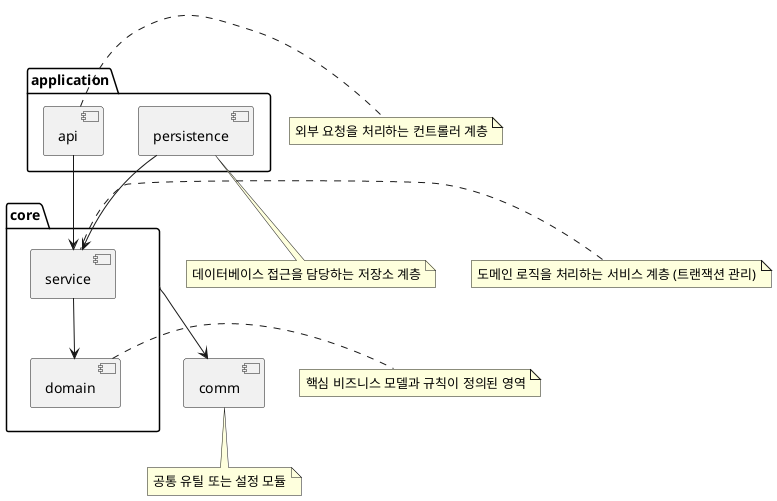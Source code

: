 @startuml
package application {
    [api]
    [persistence]
}

package core {
    [domain]
    [service]
}


[api] --> [service]
[persistence] --> [service]
[service] --> [domain]
[core] --> [comm]

note right of [api]
  외부 요청을 처리하는 컨트롤러 계층
end note

note bottom of [persistence]
  데이터베이스 접근을 담당하는 저장소 계층
end note

note left of [service]
  도메인 로직을 처리하는 서비스 계층 (트랜잭션 관리)
end note

note right of [domain]
  핵심 비즈니스 모델과 규칙이 정의된 영역
end note

note bottom of [comm]
  공통 유틸 또는 설정 모듈
end note
@enduml